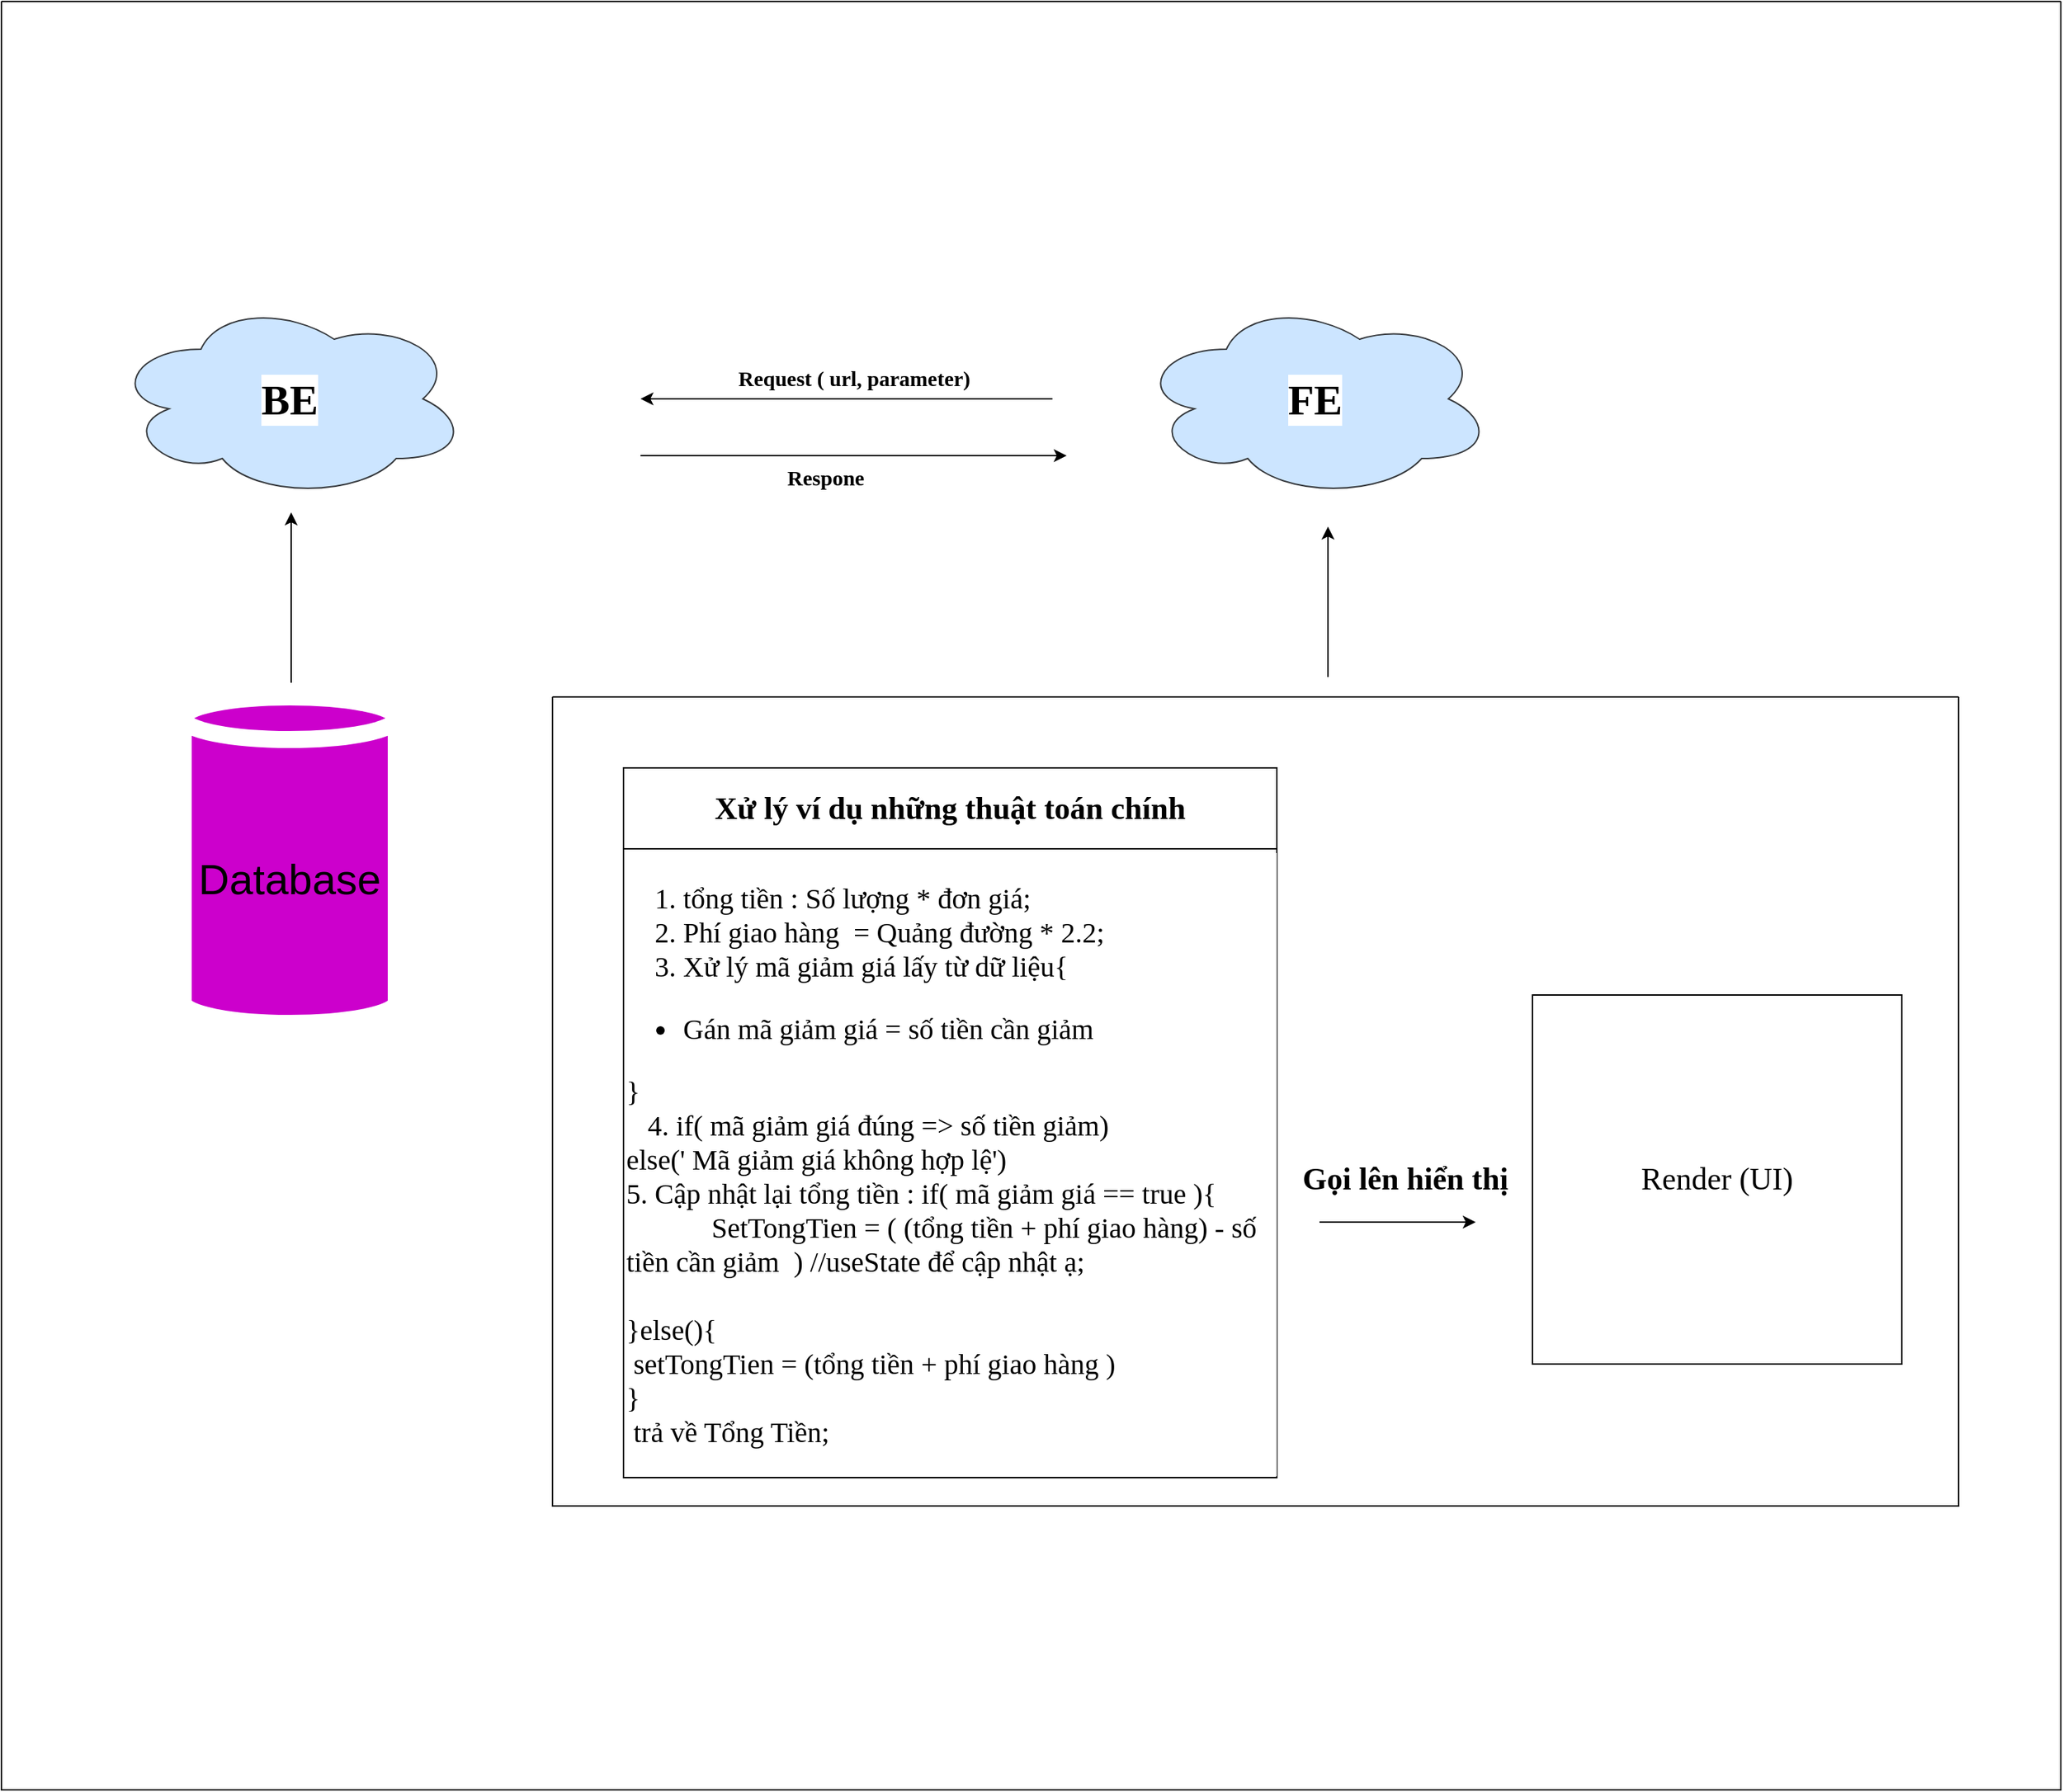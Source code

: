 <mxfile version="20.3.6" type="github">
  <diagram id="7zGOvlO_Lh0yQemsiawO" name="Trang-1">
    <mxGraphModel dx="1564" dy="936" grid="1" gridSize="10" guides="1" tooltips="1" connect="1" arrows="1" fold="1" page="1" pageScale="1" pageWidth="1654" pageHeight="2336" math="0" shadow="0">
      <root>
        <mxCell id="0" />
        <mxCell id="1" parent="0" />
        <mxCell id="ZPOjNXaPJvj47odMB5dd-1" value="" style="swimlane;startSize=0;gradientColor=default;fillColor=none;fontColor=default;labelBorderColor=none;" parent="1" vertex="1">
          <mxGeometry x="102" y="200" width="1450" height="1260" as="geometry" />
        </mxCell>
        <mxCell id="ZPOjNXaPJvj47odMB5dd-7" value="&lt;font style=&quot;font-size: 30px;&quot;&gt;Database&lt;/font&gt;" style="shape=cylinder3;whiteSpace=wrap;html=1;boundedLbl=1;backgroundOutline=1;size=15;labelBackgroundColor=none;strokeColor=#FFFFFF;strokeWidth=12;fontSize=20;fillColor=#CC00CC;" parent="ZPOjNXaPJvj47odMB5dd-1" vertex="1">
          <mxGeometry x="128" y="490" width="150" height="230" as="geometry" />
        </mxCell>
        <mxCell id="ZPOjNXaPJvj47odMB5dd-8" value="" style="endArrow=classic;html=1;rounded=0;fontSize=30;fontColor=default;verticalAlign=top;" parent="ZPOjNXaPJvj47odMB5dd-1" edge="1">
          <mxGeometry width="50" height="50" relative="1" as="geometry">
            <mxPoint x="204" y="480" as="sourcePoint" />
            <mxPoint x="204" y="360" as="targetPoint" />
            <Array as="points">
              <mxPoint x="204" y="420" />
            </Array>
          </mxGeometry>
        </mxCell>
        <mxCell id="ZPOjNXaPJvj47odMB5dd-9" value="" style="swimlane;startSize=0;labelBackgroundColor=none;strokeColor=default;strokeWidth=1;fontSize=30;fontColor=default;fillColor=#CC00CC;gradientColor=default;" parent="ZPOjNXaPJvj47odMB5dd-1" vertex="1">
          <mxGeometry x="388" y="490" width="990" height="570" as="geometry" />
        </mxCell>
        <mxCell id="ZPOjNXaPJvj47odMB5dd-19" value="" style="shape=table;startSize=0;container=1;collapsible=0;childLayout=tableLayout;labelBackgroundColor=default;labelBorderColor=none;strokeColor=default;strokeWidth=1;fontFamily=Times New Roman;fontSize=15;fontColor=default;fillColor=none;gradientColor=default;" parent="ZPOjNXaPJvj47odMB5dd-9" vertex="1">
          <mxGeometry x="50" y="50" width="460" height="500" as="geometry" />
        </mxCell>
        <mxCell id="ZPOjNXaPJvj47odMB5dd-20" value="" style="shape=tableRow;horizontal=0;startSize=0;swimlaneHead=0;swimlaneBody=0;top=0;left=0;bottom=0;right=0;collapsible=0;dropTarget=0;fillColor=none;points=[[0,0.5],[1,0.5]];portConstraint=eastwest;labelBackgroundColor=default;labelBorderColor=none;strokeColor=default;strokeWidth=1;fontFamily=Times New Roman;fontSize=15;fontColor=default;" parent="ZPOjNXaPJvj47odMB5dd-19" vertex="1">
          <mxGeometry width="460" height="57" as="geometry" />
        </mxCell>
        <mxCell id="ZPOjNXaPJvj47odMB5dd-21" value="&lt;span&gt;&lt;font style=&quot;font-size: 22px;&quot;&gt;Xử lý ví dụ những thuật toán chính&lt;/font&gt;&lt;/span&gt;" style="shape=partialRectangle;html=1;whiteSpace=wrap;connectable=0;overflow=hidden;fillColor=none;top=0;left=0;bottom=0;right=0;pointerEvents=1;labelBackgroundColor=default;labelBorderColor=none;strokeColor=default;strokeWidth=1;fontFamily=Times New Roman;fontSize=15;fontColor=default;fontStyle=1" parent="ZPOjNXaPJvj47odMB5dd-20" vertex="1">
          <mxGeometry width="460" height="57" as="geometry">
            <mxRectangle width="460" height="57" as="alternateBounds" />
          </mxGeometry>
        </mxCell>
        <mxCell id="ZPOjNXaPJvj47odMB5dd-22" value="" style="shape=tableRow;horizontal=0;startSize=0;swimlaneHead=0;swimlaneBody=0;top=0;left=0;bottom=0;right=0;collapsible=0;dropTarget=0;fillColor=none;points=[[0,0.5],[1,0.5]];portConstraint=eastwest;labelBackgroundColor=default;labelBorderColor=none;strokeColor=default;strokeWidth=1;fontFamily=Times New Roman;fontSize=15;fontColor=default;" parent="ZPOjNXaPJvj47odMB5dd-19" vertex="1">
          <mxGeometry y="57" width="460" height="443" as="geometry" />
        </mxCell>
        <mxCell id="ZPOjNXaPJvj47odMB5dd-23" value="&lt;ol style=&quot;font-size: 20px;&quot;&gt;&lt;li style=&quot;font-size: 20px;&quot;&gt;tổng tiền : Số lượng * đơn giá;&lt;/li&gt;&lt;li style=&quot;font-size: 20px;&quot;&gt;Phí giao hàng&amp;nbsp; = Quảng đường * 2.2;&lt;/li&gt;&lt;li style=&quot;font-size: 20px;&quot;&gt;Xử lý mã giảm giá lấy từ dữ liệu{&lt;/li&gt;&lt;/ol&gt;&lt;ul&gt;&lt;li&gt;Gán mã giảm giá = số tiền cần giảm&amp;nbsp;&lt;/li&gt;&lt;/ul&gt;}&amp;nbsp; &amp;nbsp;&amp;nbsp;&lt;span style=&quot;&quot;&gt; &lt;br&gt;&lt;/span&gt;&amp;nbsp; &amp;nbsp;4. if( mã giảm giá đúng =&amp;gt; số tiền giảm)&amp;nbsp;&lt;br&gt;&lt;span style=&quot;&quot;&gt;&lt;span style=&quot;&quot;&gt; &lt;/span&gt;else(&#39; Mã giảm giá không hợp lệ&#39;)&lt;br&gt;   5. Cập nhật lại tổng tiền : if( mã giảm giá == true ){&lt;br&gt;&lt;span style=&quot;white-space: pre;&quot;&gt; &lt;/span&gt;&lt;span style=&quot;&quot;&gt;&amp;nbsp; &amp;nbsp; &amp;nbsp; &amp;nbsp; &amp;nbsp;&amp;nbsp;&lt;span style=&quot;white-space: pre;&quot;&gt; &lt;/span&gt;&lt;/span&gt;&lt;/span&gt;&lt;span style=&quot;&quot;&gt;SetTongTien = ( (tổng tiền + phí giao hàng) - số tiền cần giảm&amp;nbsp; ) //useState để cập nhật ạ;&lt;br&gt;&lt;/span&gt;&lt;span style=&quot;&quot;&gt;&lt;br&gt;}else(){&lt;br&gt;&lt;span style=&quot;white-space: pre;&quot;&gt; &lt;/span&gt;setTongTien = (tổng tiền + phí giao hàng )&lt;br&gt;}&lt;br&gt;&lt;span style=&quot;white-space: pre;&quot;&gt; &lt;/span&gt;trả về Tổng Tiền;&lt;br&gt;&lt;br&gt;&lt;span style=&quot;&quot;&gt;&lt;/span&gt;&lt;span style=&quot;&quot;&gt;&lt;/span&gt;&lt;/span&gt;" style="shape=partialRectangle;html=1;whiteSpace=wrap;connectable=0;overflow=hidden;fillColor=none;top=0;left=0;bottom=0;right=0;pointerEvents=1;labelBackgroundColor=default;labelBorderColor=none;strokeColor=default;strokeWidth=1;fontFamily=Times New Roman;fontSize=20;fontColor=default;align=left;fontStyle=0" parent="ZPOjNXaPJvj47odMB5dd-22" vertex="1">
          <mxGeometry width="460" height="443" as="geometry">
            <mxRectangle width="460" height="443" as="alternateBounds" />
          </mxGeometry>
        </mxCell>
        <mxCell id="ZPOjNXaPJvj47odMB5dd-24" value="" style="endArrow=classic;html=1;rounded=0;fontFamily=Times New Roman;fontSize=22;fontColor=default;" parent="ZPOjNXaPJvj47odMB5dd-9" edge="1">
          <mxGeometry width="50" height="50" relative="1" as="geometry">
            <mxPoint x="540" y="370" as="sourcePoint" />
            <mxPoint x="650" y="370" as="targetPoint" />
          </mxGeometry>
        </mxCell>
        <mxCell id="ZPOjNXaPJvj47odMB5dd-25" value="Render (UI)" style="whiteSpace=wrap;html=1;aspect=fixed;labelBackgroundColor=default;labelBorderColor=none;strokeColor=default;strokeWidth=1;fontFamily=Times New Roman;fontSize=22;fontColor=default;fillColor=none;gradientColor=default;" parent="ZPOjNXaPJvj47odMB5dd-9" vertex="1">
          <mxGeometry x="690" y="210" width="260" height="260" as="geometry" />
        </mxCell>
        <mxCell id="ZPOjNXaPJvj47odMB5dd-27" value="Gọi lên hiển thị" style="text;html=1;resizable=0;autosize=1;align=center;verticalAlign=middle;points=[];fillColor=none;strokeColor=none;rounded=0;labelBackgroundColor=default;labelBorderColor=none;strokeWidth=1;fontFamily=Times New Roman;fontSize=22;fontColor=default;fontStyle=1" parent="ZPOjNXaPJvj47odMB5dd-9" vertex="1">
          <mxGeometry x="515" y="320" width="170" height="40" as="geometry" />
        </mxCell>
        <mxCell id="ZPOjNXaPJvj47odMB5dd-11" value="&lt;font face=&quot;Times New Roman&quot;&gt;BE&lt;/font&gt;" style="ellipse;shape=cloud;whiteSpace=wrap;html=1;labelBackgroundColor=default;labelBorderColor=none;strokeColor=#36393d;strokeWidth=1;fontSize=30;fillColor=#cce5ff;fontStyle=1" parent="ZPOjNXaPJvj47odMB5dd-1" vertex="1">
          <mxGeometry x="78" y="210" width="250" height="140" as="geometry" />
        </mxCell>
        <mxCell id="ZPOjNXaPJvj47odMB5dd-12" value="&lt;font face=&quot;Times New Roman&quot;&gt;FE&lt;/font&gt;" style="ellipse;shape=cloud;whiteSpace=wrap;html=1;labelBackgroundColor=default;labelBorderColor=none;strokeColor=#36393d;strokeWidth=1;fontSize=30;fillColor=#cce5ff;fontStyle=1" parent="ZPOjNXaPJvj47odMB5dd-1" vertex="1">
          <mxGeometry x="800" y="210" width="250" height="140" as="geometry" />
        </mxCell>
        <mxCell id="ZPOjNXaPJvj47odMB5dd-13" value="" style="endArrow=classic;html=1;rounded=0;fontFamily=Times New Roman;fontSize=30;fontColor=default;" parent="ZPOjNXaPJvj47odMB5dd-1" edge="1">
          <mxGeometry width="50" height="50" relative="1" as="geometry">
            <mxPoint x="934" y="476" as="sourcePoint" />
            <mxPoint x="934" y="370" as="targetPoint" />
          </mxGeometry>
        </mxCell>
        <mxCell id="ZPOjNXaPJvj47odMB5dd-14" value="" style="endArrow=classic;html=1;rounded=0;fontFamily=Times New Roman;fontSize=30;fontColor=default;" parent="ZPOjNXaPJvj47odMB5dd-1" edge="1">
          <mxGeometry width="50" height="50" relative="1" as="geometry">
            <mxPoint x="450" y="320" as="sourcePoint" />
            <mxPoint x="750" y="320" as="targetPoint" />
          </mxGeometry>
        </mxCell>
        <mxCell id="ZPOjNXaPJvj47odMB5dd-15" value="" style="endArrow=classic;html=1;rounded=0;fontFamily=Times New Roman;fontSize=30;fontColor=default;" parent="ZPOjNXaPJvj47odMB5dd-1" edge="1">
          <mxGeometry width="50" height="50" relative="1" as="geometry">
            <mxPoint x="740" y="280" as="sourcePoint" />
            <mxPoint x="450" y="280" as="targetPoint" />
          </mxGeometry>
        </mxCell>
        <mxCell id="ZPOjNXaPJvj47odMB5dd-16" value="Request ( url, parameter)" style="text;html=1;resizable=0;autosize=1;align=center;verticalAlign=middle;points=[];fillColor=none;strokeColor=none;rounded=0;labelBackgroundColor=default;labelBorderColor=none;strokeWidth=1;fontFamily=Times New Roman;fontSize=15;fontColor=default;fontStyle=1" parent="ZPOjNXaPJvj47odMB5dd-1" vertex="1">
          <mxGeometry x="505" y="250" width="190" height="30" as="geometry" />
        </mxCell>
        <mxCell id="ZPOjNXaPJvj47odMB5dd-17" value="Respone" style="text;html=1;resizable=0;autosize=1;align=center;verticalAlign=middle;points=[];fillColor=none;strokeColor=none;rounded=0;labelBackgroundColor=default;labelBorderColor=none;strokeWidth=1;fontFamily=Times New Roman;fontSize=15;fontColor=default;rotation=0;fontStyle=1" parent="ZPOjNXaPJvj47odMB5dd-1" vertex="1">
          <mxGeometry x="540" y="320" width="80" height="30" as="geometry" />
        </mxCell>
      </root>
    </mxGraphModel>
  </diagram>
</mxfile>
